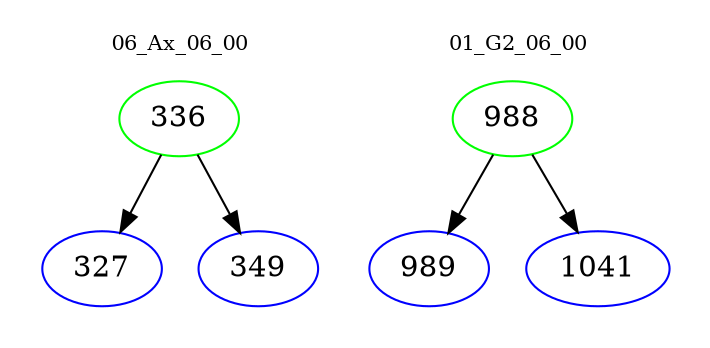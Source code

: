digraph{
subgraph cluster_0 {
color = white
label = "06_Ax_06_00";
fontsize=10;
T0_336 [label="336", color="green"]
T0_336 -> T0_327 [color="black"]
T0_327 [label="327", color="blue"]
T0_336 -> T0_349 [color="black"]
T0_349 [label="349", color="blue"]
}
subgraph cluster_1 {
color = white
label = "01_G2_06_00";
fontsize=10;
T1_988 [label="988", color="green"]
T1_988 -> T1_989 [color="black"]
T1_989 [label="989", color="blue"]
T1_988 -> T1_1041 [color="black"]
T1_1041 [label="1041", color="blue"]
}
}
